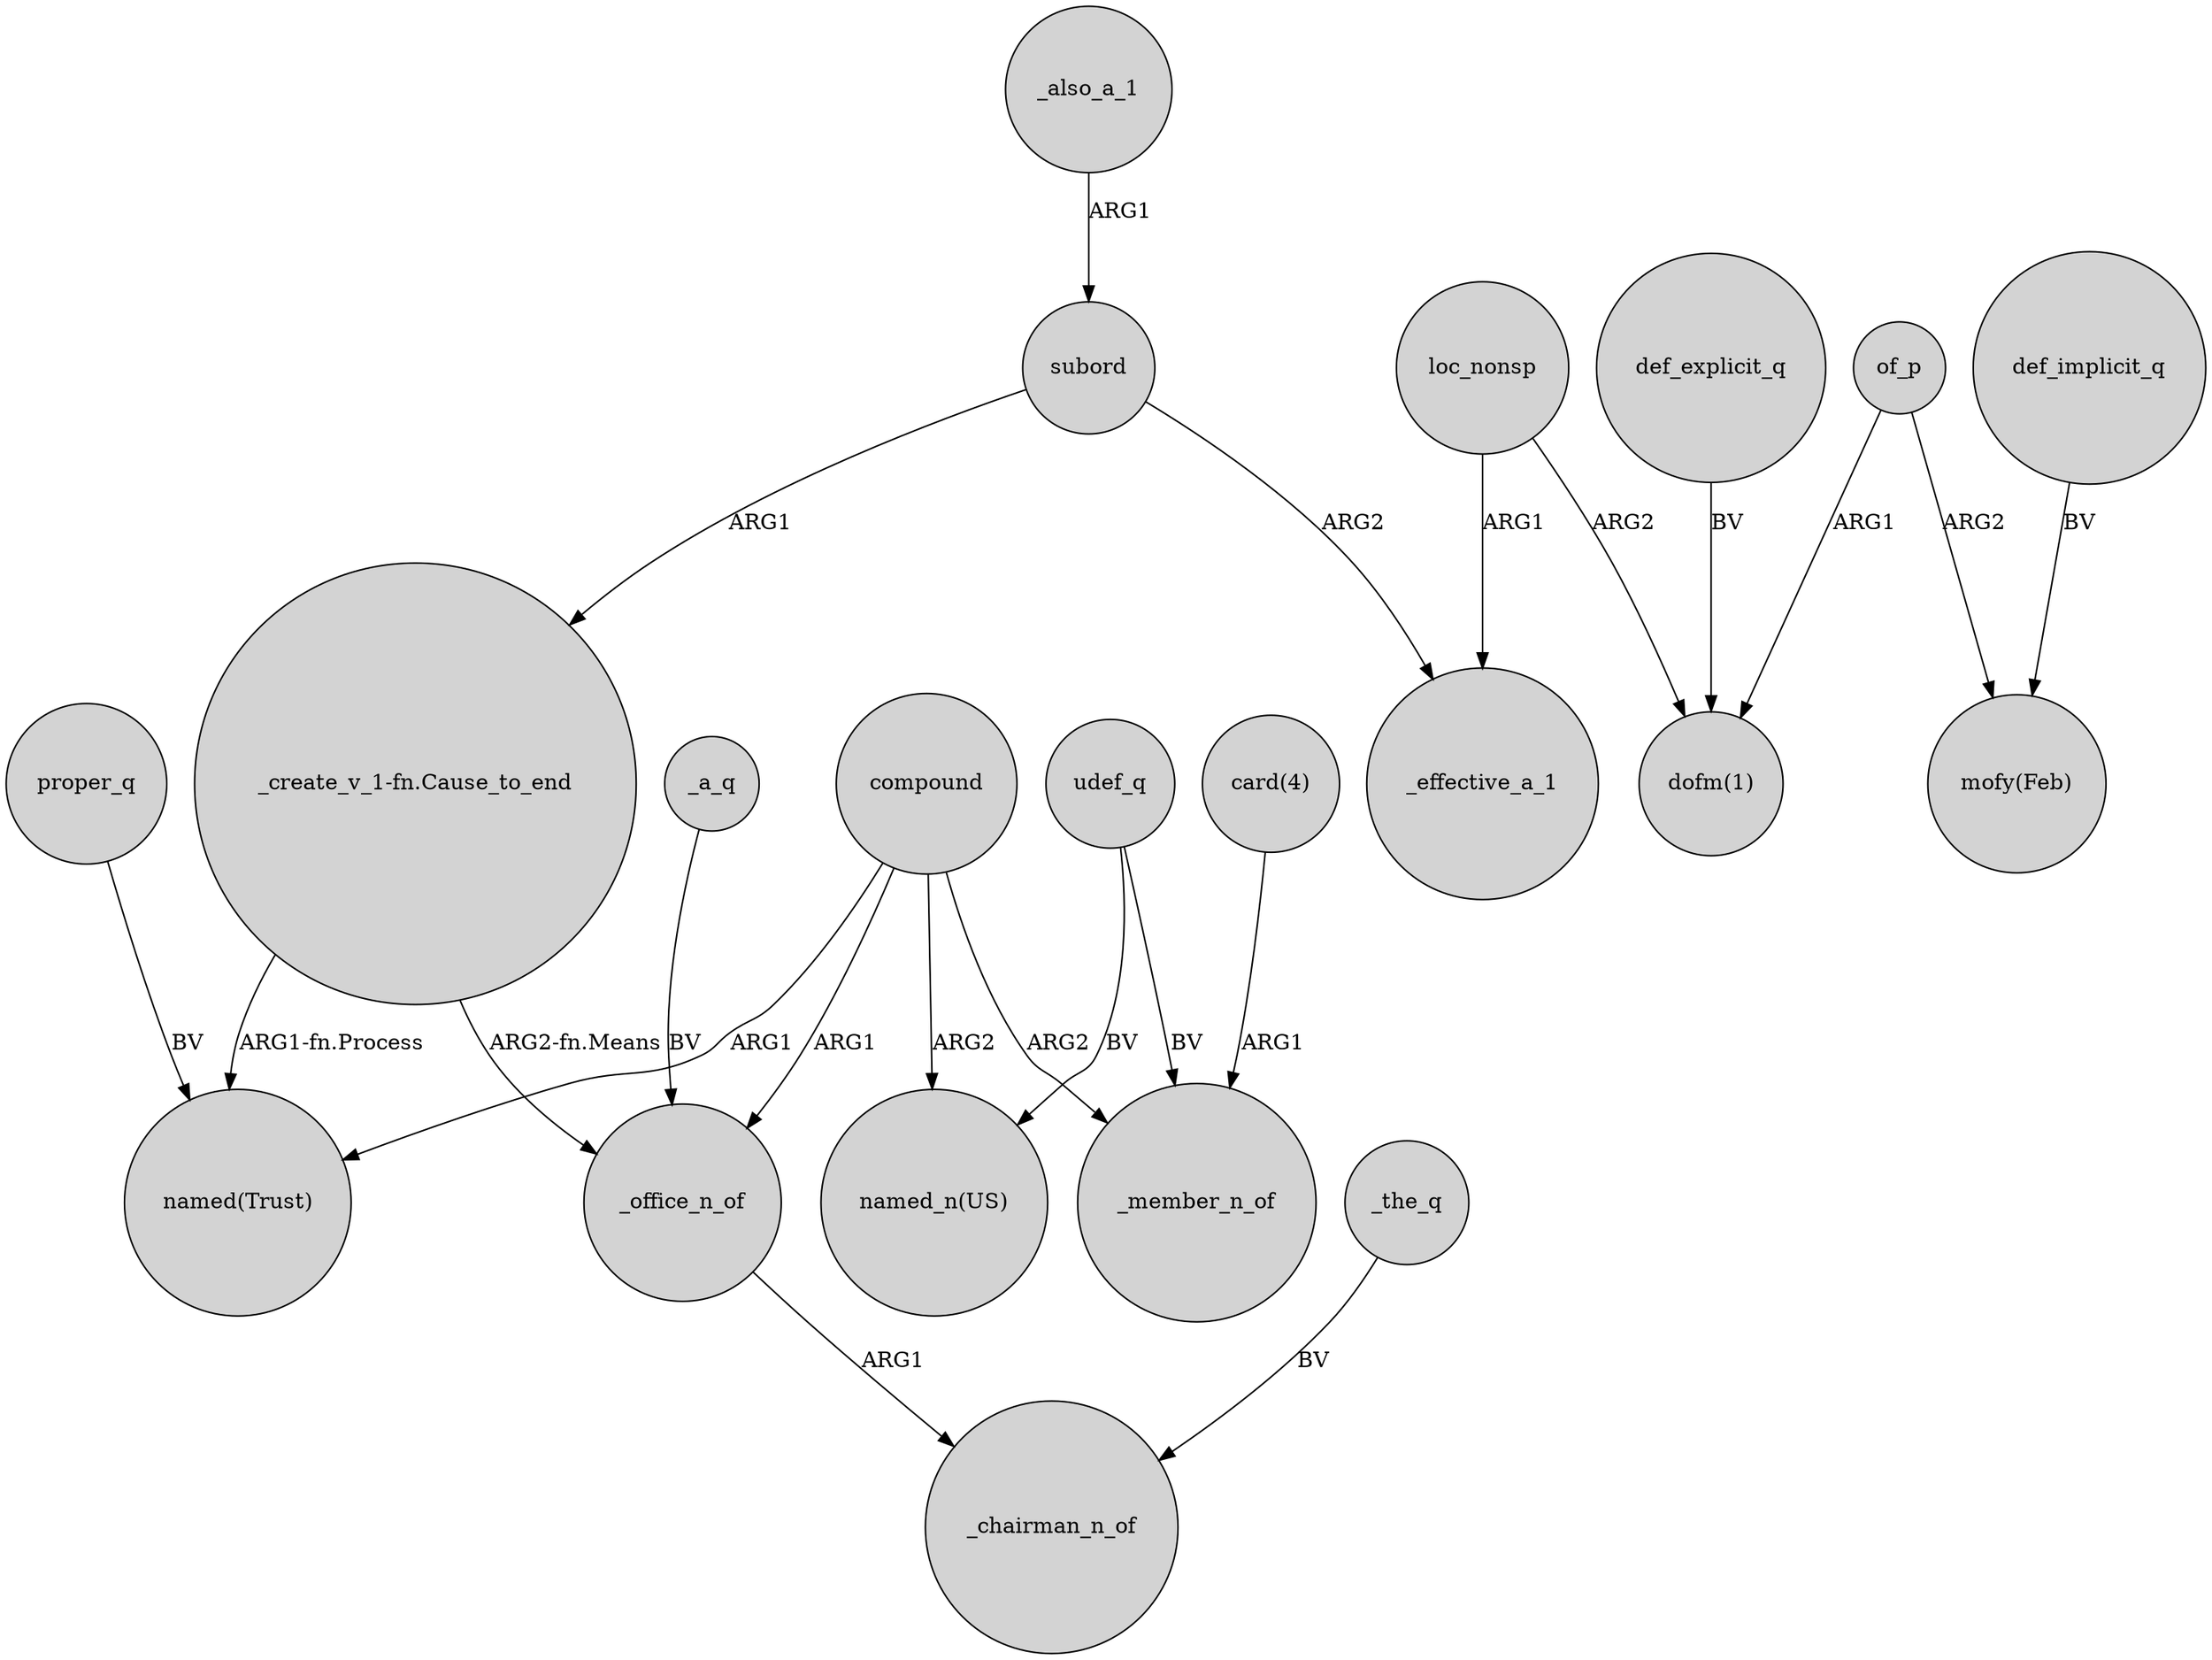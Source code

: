 digraph {
	node [shape=circle style=filled]
	subord -> "_create_v_1-fn.Cause_to_end" [label=ARG1]
	proper_q -> "named(Trust)" [label=BV]
	udef_q -> _member_n_of [label=BV]
	compound -> _office_n_of [label=ARG1]
	"card(4)" -> _member_n_of [label=ARG1]
	compound -> "named(Trust)" [label=ARG1]
	_a_q -> _office_n_of [label=BV]
	of_p -> "mofy(Feb)" [label=ARG2]
	loc_nonsp -> "dofm(1)" [label=ARG2]
	def_implicit_q -> "mofy(Feb)" [label=BV]
	_also_a_1 -> subord [label=ARG1]
	def_explicit_q -> "dofm(1)" [label=BV]
	_office_n_of -> _chairman_n_of [label=ARG1]
	"_create_v_1-fn.Cause_to_end" -> "named(Trust)" [label="ARG1-fn.Process"]
	"_create_v_1-fn.Cause_to_end" -> _office_n_of [label="ARG2-fn.Means"]
	subord -> _effective_a_1 [label=ARG2]
	loc_nonsp -> _effective_a_1 [label=ARG1]
	_the_q -> _chairman_n_of [label=BV]
	of_p -> "dofm(1)" [label=ARG1]
	compound -> _member_n_of [label=ARG2]
	compound -> "named_n(US)" [label=ARG2]
	udef_q -> "named_n(US)" [label=BV]
}
